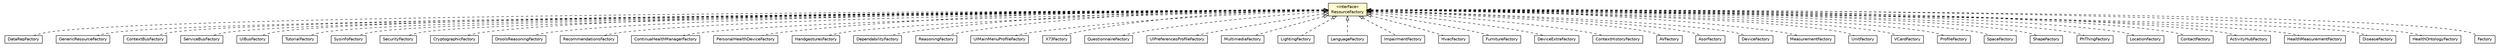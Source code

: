 #!/usr/local/bin/dot
#
# Class diagram 
# Generated by UMLGraph version R5_6-24-gf6e263 (http://www.umlgraph.org/)
#

digraph G {
	edge [fontname="Helvetica",fontsize=10,labelfontname="Helvetica",labelfontsize=10];
	node [fontname="Helvetica",fontsize=10,shape=plaintext];
	nodesep=0.25;
	ranksep=0.5;
	// org.universAAL.middleware.datarep.DataRepFactory
	c7021410 [label=<<table title="org.universAAL.middleware.datarep.DataRepFactory" border="0" cellborder="1" cellspacing="0" cellpadding="2" port="p" href="../datarep/DataRepFactory.html">
		<tr><td><table border="0" cellspacing="0" cellpadding="1">
<tr><td align="center" balign="center"> DataRepFactory </td></tr>
		</table></td></tr>
		</table>>, URL="../datarep/DataRepFactory.html", fontname="Helvetica", fontcolor="black", fontsize=10.0];
	// org.universAAL.middleware.rdf.ResourceFactory
	c7021422 [label=<<table title="org.universAAL.middleware.rdf.ResourceFactory" border="0" cellborder="1" cellspacing="0" cellpadding="2" port="p" bgcolor="lemonChiffon" href="./ResourceFactory.html">
		<tr><td><table border="0" cellspacing="0" cellpadding="1">
<tr><td align="center" balign="center"> &#171;interface&#187; </td></tr>
<tr><td align="center" balign="center"> ResourceFactory </td></tr>
		</table></td></tr>
		</table>>, URL="./ResourceFactory.html", fontname="Helvetica", fontcolor="black", fontsize=10.0];
	// org.universAAL.middleware.owl.generic.GenericResourceFactory
	c7021485 [label=<<table title="org.universAAL.middleware.owl.generic.GenericResourceFactory" border="0" cellborder="1" cellspacing="0" cellpadding="2" port="p" href="../owl/generic/GenericResourceFactory.html">
		<tr><td><table border="0" cellspacing="0" cellpadding="1">
<tr><td align="center" balign="center"> GenericResourceFactory </td></tr>
		</table></td></tr>
		</table>>, URL="../owl/generic/GenericResourceFactory.html", fontname="Helvetica", fontcolor="black", fontsize=10.0];
	// org.universAAL.middleware.context.impl.ContextBusFactory
	c7021772 [label=<<table title="org.universAAL.middleware.context.impl.ContextBusFactory" border="0" cellborder="1" cellspacing="0" cellpadding="2" port="p" href="../context/impl/ContextBusFactory.html">
		<tr><td><table border="0" cellspacing="0" cellpadding="1">
<tr><td align="center" balign="center"> ContextBusFactory </td></tr>
		</table></td></tr>
		</table>>, URL="../context/impl/ContextBusFactory.html", fontname="Helvetica", fontcolor="black", fontsize=10.0];
	// org.universAAL.middleware.service.impl.ServiceBusFactory
	c7021831 [label=<<table title="org.universAAL.middleware.service.impl.ServiceBusFactory" border="0" cellborder="1" cellspacing="0" cellpadding="2" port="p" href="../service/impl/ServiceBusFactory.html">
		<tr><td><table border="0" cellspacing="0" cellpadding="1">
<tr><td align="center" balign="center"> ServiceBusFactory </td></tr>
		</table></td></tr>
		</table>>, URL="../service/impl/ServiceBusFactory.html", fontname="Helvetica", fontcolor="black", fontsize=10.0];
	// org.universAAL.middleware.ui.impl.UIBusFactory
	c7021873 [label=<<table title="org.universAAL.middleware.ui.impl.UIBusFactory" border="0" cellborder="1" cellspacing="0" cellpadding="2" port="p" href="../ui/impl/UIBusFactory.html">
		<tr><td><table border="0" cellspacing="0" cellpadding="1">
<tr><td align="center" balign="center"> UIBusFactory </td></tr>
		</table></td></tr>
		</table>>, URL="../ui/impl/UIBusFactory.html", fontname="Helvetica", fontcolor="black", fontsize=10.0];
	// org.universAAL.ontology.TutorialFactory
	c7021916 [label=<<table title="org.universAAL.ontology.TutorialFactory" border="0" cellborder="1" cellspacing="0" cellpadding="2" port="p" href="../../ontology/TutorialFactory.html">
		<tr><td><table border="0" cellspacing="0" cellpadding="1">
<tr><td align="center" balign="center"> TutorialFactory </td></tr>
		</table></td></tr>
		</table>>, URL="../../ontology/TutorialFactory.html", fontname="Helvetica", fontcolor="black", fontsize=10.0];
	// org.universAAL.ontology.SysinfoFactory
	c7021917 [label=<<table title="org.universAAL.ontology.SysinfoFactory" border="0" cellborder="1" cellspacing="0" cellpadding="2" port="p" href="../../ontology/SysinfoFactory.html">
		<tr><td><table border="0" cellspacing="0" cellpadding="1">
<tr><td align="center" balign="center"> SysinfoFactory </td></tr>
		</table></td></tr>
		</table>>, URL="../../ontology/SysinfoFactory.html", fontname="Helvetica", fontcolor="black", fontsize=10.0];
	// org.universAAL.ontology.SecurityFactory
	c7021920 [label=<<table title="org.universAAL.ontology.SecurityFactory" border="0" cellborder="1" cellspacing="0" cellpadding="2" port="p" href="../../ontology/SecurityFactory.html">
		<tr><td><table border="0" cellspacing="0" cellpadding="1">
<tr><td align="center" balign="center"> SecurityFactory </td></tr>
		</table></td></tr>
		</table>>, URL="../../ontology/SecurityFactory.html", fontname="Helvetica", fontcolor="black", fontsize=10.0];
	// org.universAAL.ontology.CryptographicFactory
	c7021921 [label=<<table title="org.universAAL.ontology.CryptographicFactory" border="0" cellborder="1" cellspacing="0" cellpadding="2" port="p" href="../../ontology/CryptographicFactory.html">
		<tr><td><table border="0" cellspacing="0" cellpadding="1">
<tr><td align="center" balign="center"> CryptographicFactory </td></tr>
		</table></td></tr>
		</table>>, URL="../../ontology/CryptographicFactory.html", fontname="Helvetica", fontcolor="black", fontsize=10.0];
	// org.universAAL.ontology.DroolsReasoningFactory
	c7021924 [label=<<table title="org.universAAL.ontology.DroolsReasoningFactory" border="0" cellborder="1" cellspacing="0" cellpadding="2" port="p" href="../../ontology/DroolsReasoningFactory.html">
		<tr><td><table border="0" cellspacing="0" cellpadding="1">
<tr><td align="center" balign="center"> DroolsReasoningFactory </td></tr>
		</table></td></tr>
		</table>>, URL="../../ontology/DroolsReasoningFactory.html", fontname="Helvetica", fontcolor="black", fontsize=10.0];
	// org.universAAL.ontology.RecommendationsFactory
	c7021926 [label=<<table title="org.universAAL.ontology.RecommendationsFactory" border="0" cellborder="1" cellspacing="0" cellpadding="2" port="p" href="../../ontology/RecommendationsFactory.html">
		<tr><td><table border="0" cellspacing="0" cellpadding="1">
<tr><td align="center" balign="center"> RecommendationsFactory </td></tr>
		</table></td></tr>
		</table>>, URL="../../ontology/RecommendationsFactory.html", fontname="Helvetica", fontcolor="black", fontsize=10.0];
	// org.universAAL.ontology.ContinuaHealthManagerFactory
	c7021927 [label=<<table title="org.universAAL.ontology.ContinuaHealthManagerFactory" border="0" cellborder="1" cellspacing="0" cellpadding="2" port="p" href="../../ontology/ContinuaHealthManagerFactory.html">
		<tr><td><table border="0" cellspacing="0" cellpadding="1">
<tr><td align="center" balign="center"> ContinuaHealthManagerFactory </td></tr>
		</table></td></tr>
		</table>>, URL="../../ontology/ContinuaHealthManagerFactory.html", fontname="Helvetica", fontcolor="black", fontsize=10.0];
	// org.universAAL.ontology.PersonalHealthDeviceFactory
	c7021929 [label=<<table title="org.universAAL.ontology.PersonalHealthDeviceFactory" border="0" cellborder="1" cellspacing="0" cellpadding="2" port="p" href="../../ontology/PersonalHealthDeviceFactory.html">
		<tr><td><table border="0" cellspacing="0" cellpadding="1">
<tr><td align="center" balign="center"> PersonalHealthDeviceFactory </td></tr>
		</table></td></tr>
		</table>>, URL="../../ontology/PersonalHealthDeviceFactory.html", fontname="Helvetica", fontcolor="black", fontsize=10.0];
	// org.universAAL.ontology.HandgesturesFactory
	c7021932 [label=<<table title="org.universAAL.ontology.HandgesturesFactory" border="0" cellborder="1" cellspacing="0" cellpadding="2" port="p" href="../../ontology/HandgesturesFactory.html">
		<tr><td><table border="0" cellspacing="0" cellpadding="1">
<tr><td align="center" balign="center"> HandgesturesFactory </td></tr>
		</table></td></tr>
		</table>>, URL="../../ontology/HandgesturesFactory.html", fontname="Helvetica", fontcolor="black", fontsize=10.0];
	// org.universAAL.ontology.DependabilityFactory
	c7021933 [label=<<table title="org.universAAL.ontology.DependabilityFactory" border="0" cellborder="1" cellspacing="0" cellpadding="2" port="p" href="../../ontology/DependabilityFactory.html">
		<tr><td><table border="0" cellspacing="0" cellpadding="1">
<tr><td align="center" balign="center"> DependabilityFactory </td></tr>
		</table></td></tr>
		</table>>, URL="../../ontology/DependabilityFactory.html", fontname="Helvetica", fontcolor="black", fontsize=10.0];
	// org.universAAL.ontology.ReasoningFactory
	c7021935 [label=<<table title="org.universAAL.ontology.ReasoningFactory" border="0" cellborder="1" cellspacing="0" cellpadding="2" port="p" href="../../ontology/ReasoningFactory.html">
		<tr><td><table border="0" cellspacing="0" cellpadding="1">
<tr><td align="center" balign="center"> ReasoningFactory </td></tr>
		</table></td></tr>
		</table>>, URL="../../ontology/ReasoningFactory.html", fontname="Helvetica", fontcolor="black", fontsize=10.0];
	// org.universAAL.ontology.UIMainMenuProfileFactory
	c7021938 [label=<<table title="org.universAAL.ontology.UIMainMenuProfileFactory" border="0" cellborder="1" cellspacing="0" cellpadding="2" port="p" href="../../ontology/UIMainMenuProfileFactory.html">
		<tr><td><table border="0" cellspacing="0" cellpadding="1">
<tr><td align="center" balign="center"> UIMainMenuProfileFactory </td></tr>
		</table></td></tr>
		</table>>, URL="../../ontology/UIMainMenuProfileFactory.html", fontname="Helvetica", fontcolor="black", fontsize=10.0];
	// org.universAAL.ontology.X73Factory
	c7021940 [label=<<table title="org.universAAL.ontology.X73Factory" border="0" cellborder="1" cellspacing="0" cellpadding="2" port="p" href="../../ontology/X73Factory.html">
		<tr><td><table border="0" cellspacing="0" cellpadding="1">
<tr><td align="center" balign="center"> X73Factory </td></tr>
		</table></td></tr>
		</table>>, URL="../../ontology/X73Factory.html", fontname="Helvetica", fontcolor="black", fontsize=10.0];
	// org.universAAL.ontology.QuestionnaireFactory
	c7021941 [label=<<table title="org.universAAL.ontology.QuestionnaireFactory" border="0" cellborder="1" cellspacing="0" cellpadding="2" port="p" href="../../ontology/QuestionnaireFactory.html">
		<tr><td><table border="0" cellspacing="0" cellpadding="1">
<tr><td align="center" balign="center"> QuestionnaireFactory </td></tr>
		</table></td></tr>
		</table>>, URL="../../ontology/QuestionnaireFactory.html", fontname="Helvetica", fontcolor="black", fontsize=10.0];
	// org.universAAL.ontology.UIPreferencesProfileFactory
	c7021944 [label=<<table title="org.universAAL.ontology.UIPreferencesProfileFactory" border="0" cellborder="1" cellspacing="0" cellpadding="2" port="p" href="../../ontology/UIPreferencesProfileFactory.html">
		<tr><td><table border="0" cellspacing="0" cellpadding="1">
<tr><td align="center" balign="center"> UIPreferencesProfileFactory </td></tr>
		</table></td></tr>
		</table>>, URL="../../ontology/UIPreferencesProfileFactory.html", fontname="Helvetica", fontcolor="black", fontsize=10.0];
	// org.universAAL.ontology.MultimediaFactory
	c7021946 [label=<<table title="org.universAAL.ontology.MultimediaFactory" border="0" cellborder="1" cellspacing="0" cellpadding="2" port="p" href="../../ontology/MultimediaFactory.html">
		<tr><td><table border="0" cellspacing="0" cellpadding="1">
<tr><td align="center" balign="center"> MultimediaFactory </td></tr>
		</table></td></tr>
		</table>>, URL="../../ontology/MultimediaFactory.html", fontname="Helvetica", fontcolor="black", fontsize=10.0];
	// org.universAAL.ontology.LightingFactory
	c7021947 [label=<<table title="org.universAAL.ontology.LightingFactory" border="0" cellborder="1" cellspacing="0" cellpadding="2" port="p" href="../../ontology/LightingFactory.html">
		<tr><td><table border="0" cellspacing="0" cellpadding="1">
<tr><td align="center" balign="center"> LightingFactory </td></tr>
		</table></td></tr>
		</table>>, URL="../../ontology/LightingFactory.html", fontname="Helvetica", fontcolor="black", fontsize=10.0];
	// org.universAAL.ontology.LanguageFactory
	c7021950 [label=<<table title="org.universAAL.ontology.LanguageFactory" border="0" cellborder="1" cellspacing="0" cellpadding="2" port="p" href="../../ontology/LanguageFactory.html">
		<tr><td><table border="0" cellspacing="0" cellpadding="1">
<tr><td align="center" balign="center"> LanguageFactory </td></tr>
		</table></td></tr>
		</table>>, URL="../../ontology/LanguageFactory.html", fontname="Helvetica", fontcolor="black", fontsize=10.0];
	// org.universAAL.ontology.ImpairmentFactory
	c7021952 [label=<<table title="org.universAAL.ontology.ImpairmentFactory" border="0" cellborder="1" cellspacing="0" cellpadding="2" port="p" href="../../ontology/ImpairmentFactory.html">
		<tr><td><table border="0" cellspacing="0" cellpadding="1">
<tr><td align="center" balign="center"> ImpairmentFactory </td></tr>
		</table></td></tr>
		</table>>, URL="../../ontology/ImpairmentFactory.html", fontname="Helvetica", fontcolor="black", fontsize=10.0];
	// org.universAAL.ontology.HvacFactory
	c7021953 [label=<<table title="org.universAAL.ontology.HvacFactory" border="0" cellborder="1" cellspacing="0" cellpadding="2" port="p" href="../../ontology/HvacFactory.html">
		<tr><td><table border="0" cellspacing="0" cellpadding="1">
<tr><td align="center" balign="center"> HvacFactory </td></tr>
		</table></td></tr>
		</table>>, URL="../../ontology/HvacFactory.html", fontname="Helvetica", fontcolor="black", fontsize=10.0];
	// org.universAAL.ontology.FurnitureFactory
	c7021956 [label=<<table title="org.universAAL.ontology.FurnitureFactory" border="0" cellborder="1" cellspacing="0" cellpadding="2" port="p" href="../../ontology/FurnitureFactory.html">
		<tr><td><table border="0" cellspacing="0" cellpadding="1">
<tr><td align="center" balign="center"> FurnitureFactory </td></tr>
		</table></td></tr>
		</table>>, URL="../../ontology/FurnitureFactory.html", fontname="Helvetica", fontcolor="black", fontsize=10.0];
	// org.universAAL.ontology.DeviceExtraFactory
	c7021958 [label=<<table title="org.universAAL.ontology.DeviceExtraFactory" border="0" cellborder="1" cellspacing="0" cellpadding="2" port="p" href="../../ontology/DeviceExtraFactory.html">
		<tr><td><table border="0" cellspacing="0" cellpadding="1">
<tr><td align="center" balign="center"> DeviceExtraFactory </td></tr>
		</table></td></tr>
		</table>>, URL="../../ontology/DeviceExtraFactory.html", fontname="Helvetica", fontcolor="black", fontsize=10.0];
	// org.universAAL.ontology.ContextHistoryFactory
	c7021961 [label=<<table title="org.universAAL.ontology.ContextHistoryFactory" border="0" cellborder="1" cellspacing="0" cellpadding="2" port="p" href="../../ontology/ContextHistoryFactory.html">
		<tr><td><table border="0" cellspacing="0" cellpadding="1">
<tr><td align="center" balign="center"> ContextHistoryFactory </td></tr>
		</table></td></tr>
		</table>>, URL="../../ontology/ContextHistoryFactory.html", fontname="Helvetica", fontcolor="black", fontsize=10.0];
	// org.universAAL.ontology.AVFactory
	c7021962 [label=<<table title="org.universAAL.ontology.AVFactory" border="0" cellborder="1" cellspacing="0" cellpadding="2" port="p" href="../../ontology/AVFactory.html">
		<tr><td><table border="0" cellspacing="0" cellpadding="1">
<tr><td align="center" balign="center"> AVFactory </td></tr>
		</table></td></tr>
		</table>>, URL="../../ontology/AVFactory.html", fontname="Helvetica", fontcolor="black", fontsize=10.0];
	// org.universAAL.ontology.AsorFactory
	c7021965 [label=<<table title="org.universAAL.ontology.AsorFactory" border="0" cellborder="1" cellspacing="0" cellpadding="2" port="p" href="../../ontology/AsorFactory.html">
		<tr><td><table border="0" cellspacing="0" cellpadding="1">
<tr><td align="center" balign="center"> AsorFactory </td></tr>
		</table></td></tr>
		</table>>, URL="../../ontology/AsorFactory.html", fontname="Helvetica", fontcolor="black", fontsize=10.0];
	// org.universAAL.ontology.DeviceFactory
	c7021967 [label=<<table title="org.universAAL.ontology.DeviceFactory" border="0" cellborder="1" cellspacing="0" cellpadding="2" port="p" href="../../ontology/DeviceFactory.html">
		<tr><td><table border="0" cellspacing="0" cellpadding="1">
<tr><td align="center" balign="center"> DeviceFactory </td></tr>
		</table></td></tr>
		</table>>, URL="../../ontology/DeviceFactory.html", fontname="Helvetica", fontcolor="black", fontsize=10.0];
	// org.universAAL.ontology.MeasurementFactory
	c7021970 [label=<<table title="org.universAAL.ontology.MeasurementFactory" border="0" cellborder="1" cellspacing="0" cellpadding="2" port="p" href="../../ontology/MeasurementFactory.html">
		<tr><td><table border="0" cellspacing="0" cellpadding="1">
<tr><td align="center" balign="center"> MeasurementFactory </td></tr>
		</table></td></tr>
		</table>>, URL="../../ontology/MeasurementFactory.html", fontname="Helvetica", fontcolor="black", fontsize=10.0];
	// org.universAAL.ontology.UnitFactory
	c7021971 [label=<<table title="org.universAAL.ontology.UnitFactory" border="0" cellborder="1" cellspacing="0" cellpadding="2" port="p" href="../../ontology/UnitFactory.html">
		<tr><td><table border="0" cellspacing="0" cellpadding="1">
<tr><td align="center" balign="center"> UnitFactory </td></tr>
		</table></td></tr>
		</table>>, URL="../../ontology/UnitFactory.html", fontname="Helvetica", fontcolor="black", fontsize=10.0];
	// org.universAAL.ontology.VCardFactory
	c7021973 [label=<<table title="org.universAAL.ontology.VCardFactory" border="0" cellborder="1" cellspacing="0" cellpadding="2" port="p" href="../../ontology/VCardFactory.html">
		<tr><td><table border="0" cellspacing="0" cellpadding="1">
<tr><td align="center" balign="center"> VCardFactory </td></tr>
		</table></td></tr>
		</table>>, URL="../../ontology/VCardFactory.html", fontname="Helvetica", fontcolor="black", fontsize=10.0];
	// org.universAAL.ontology.ProfileFactory
	c7021975 [label=<<table title="org.universAAL.ontology.ProfileFactory" border="0" cellborder="1" cellspacing="0" cellpadding="2" port="p" href="../../ontology/ProfileFactory.html">
		<tr><td><table border="0" cellspacing="0" cellpadding="1">
<tr><td align="center" balign="center"> ProfileFactory </td></tr>
		</table></td></tr>
		</table>>, URL="../../ontology/ProfileFactory.html", fontname="Helvetica", fontcolor="black", fontsize=10.0];
	// org.universAAL.ontology.SpaceFactory
	c7021976 [label=<<table title="org.universAAL.ontology.SpaceFactory" border="0" cellborder="1" cellspacing="0" cellpadding="2" port="p" href="../../ontology/SpaceFactory.html">
		<tr><td><table border="0" cellspacing="0" cellpadding="1">
<tr><td align="center" balign="center"> SpaceFactory </td></tr>
		</table></td></tr>
		</table>>, URL="../../ontology/SpaceFactory.html", fontname="Helvetica", fontcolor="black", fontsize=10.0];
	// org.universAAL.ontology.ShapeFactory
	c7021977 [label=<<table title="org.universAAL.ontology.ShapeFactory" border="0" cellborder="1" cellspacing="0" cellpadding="2" port="p" href="../../ontology/ShapeFactory.html">
		<tr><td><table border="0" cellspacing="0" cellpadding="1">
<tr><td align="center" balign="center"> ShapeFactory </td></tr>
		</table></td></tr>
		</table>>, URL="../../ontology/ShapeFactory.html", fontname="Helvetica", fontcolor="black", fontsize=10.0];
	// org.universAAL.ontology.PhThingFactory
	c7021978 [label=<<table title="org.universAAL.ontology.PhThingFactory" border="0" cellborder="1" cellspacing="0" cellpadding="2" port="p" href="../../ontology/PhThingFactory.html">
		<tr><td><table border="0" cellspacing="0" cellpadding="1">
<tr><td align="center" balign="center"> PhThingFactory </td></tr>
		</table></td></tr>
		</table>>, URL="../../ontology/PhThingFactory.html", fontname="Helvetica", fontcolor="black", fontsize=10.0];
	// org.universAAL.ontology.LocationFactory
	c7021979 [label=<<table title="org.universAAL.ontology.LocationFactory" border="0" cellborder="1" cellspacing="0" cellpadding="2" port="p" href="../../ontology/LocationFactory.html">
		<tr><td><table border="0" cellspacing="0" cellpadding="1">
<tr><td align="center" balign="center"> LocationFactory </td></tr>
		</table></td></tr>
		</table>>, URL="../../ontology/LocationFactory.html", fontname="Helvetica", fontcolor="black", fontsize=10.0];
	// org.universAAL.ontology.profile.ContactFactory
	c7022006 [label=<<table title="org.universAAL.ontology.profile.ContactFactory" border="0" cellborder="1" cellspacing="0" cellpadding="2" port="p" href="../../ontology/profile/ContactFactory.html">
		<tr><td><table border="0" cellspacing="0" cellpadding="1">
<tr><td align="center" balign="center"> ContactFactory </td></tr>
		</table></td></tr>
		</table>>, URL="../../ontology/profile/ContactFactory.html", fontname="Helvetica", fontcolor="black", fontsize=10.0];
	// org.universAAL.ontology.activityhub.factory.ActivityHubFactory
	c7022214 [label=<<table title="org.universAAL.ontology.activityhub.factory.ActivityHubFactory" border="0" cellborder="1" cellspacing="0" cellpadding="2" port="p" href="../../ontology/activityhub/factory/ActivityHubFactory.html">
		<tr><td><table border="0" cellspacing="0" cellpadding="1">
<tr><td align="center" balign="center"> ActivityHubFactory </td></tr>
		</table></td></tr>
		</table>>, URL="../../ontology/activityhub/factory/ActivityHubFactory.html", fontname="Helvetica", fontcolor="black", fontsize=10.0];
	// org.universAAL.ontology.healthmeasurement.HealthMeasurementFactory
	c7022386 [label=<<table title="org.universAAL.ontology.healthmeasurement.HealthMeasurementFactory" border="0" cellborder="1" cellspacing="0" cellpadding="2" port="p" href="../../ontology/healthmeasurement/HealthMeasurementFactory.html">
		<tr><td><table border="0" cellspacing="0" cellpadding="1">
<tr><td align="center" balign="center"> HealthMeasurementFactory </td></tr>
		</table></td></tr>
		</table>>, URL="../../ontology/healthmeasurement/HealthMeasurementFactory.html", fontname="Helvetica", fontcolor="black", fontsize=10.0];
	// org.universAAL.ontology.disease.DiseaseFactory
	c7022403 [label=<<table title="org.universAAL.ontology.disease.DiseaseFactory" border="0" cellborder="1" cellspacing="0" cellpadding="2" port="p" href="../../ontology/disease/DiseaseFactory.html">
		<tr><td><table border="0" cellspacing="0" cellpadding="1">
<tr><td align="center" balign="center"> DiseaseFactory </td></tr>
		</table></td></tr>
		</table>>, URL="../../ontology/disease/DiseaseFactory.html", fontname="Helvetica", fontcolor="black", fontsize=10.0];
	// org.universAAL.ontology.health.HealthOntologyFactory
	c7022427 [label=<<table title="org.universAAL.ontology.health.HealthOntologyFactory" border="0" cellborder="1" cellspacing="0" cellpadding="2" port="p" href="../../ontology/health/HealthOntologyFactory.html">
		<tr><td><table border="0" cellspacing="0" cellpadding="1">
<tr><td align="center" balign="center"> HealthOntologyFactory </td></tr>
		</table></td></tr>
		</table>>, URL="../../ontology/health/HealthOntologyFactory.html", fontname="Helvetica", fontcolor="black", fontsize=10.0];
	// org.universAAL.middleware.managers.configuration.core.owl.AALConfigurationOntology.Factory
	c7022570 [label=<<table title="org.universAAL.middleware.managers.configuration.core.owl.AALConfigurationOntology.Factory" border="0" cellborder="1" cellspacing="0" cellpadding="2" port="p" href="../managers/configuration/core/owl/AALConfigurationOntology.Factory.html">
		<tr><td><table border="0" cellspacing="0" cellpadding="1">
<tr><td align="center" balign="center"> Factory </td></tr>
		</table></td></tr>
		</table>>, URL="../managers/configuration/core/owl/AALConfigurationOntology.Factory.html", fontname="Helvetica", fontcolor="black", fontsize=10.0];
	//org.universAAL.middleware.datarep.DataRepFactory implements org.universAAL.middleware.rdf.ResourceFactory
	c7021422:p -> c7021410:p [dir=back,arrowtail=empty,style=dashed];
	//org.universAAL.middleware.owl.generic.GenericResourceFactory implements org.universAAL.middleware.rdf.ResourceFactory
	c7021422:p -> c7021485:p [dir=back,arrowtail=empty,style=dashed];
	//org.universAAL.middleware.context.impl.ContextBusFactory implements org.universAAL.middleware.rdf.ResourceFactory
	c7021422:p -> c7021772:p [dir=back,arrowtail=empty,style=dashed];
	//org.universAAL.middleware.service.impl.ServiceBusFactory implements org.universAAL.middleware.rdf.ResourceFactory
	c7021422:p -> c7021831:p [dir=back,arrowtail=empty,style=dashed];
	//org.universAAL.middleware.ui.impl.UIBusFactory implements org.universAAL.middleware.rdf.ResourceFactory
	c7021422:p -> c7021873:p [dir=back,arrowtail=empty,style=dashed];
	//org.universAAL.ontology.TutorialFactory implements org.universAAL.middleware.rdf.ResourceFactory
	c7021422:p -> c7021916:p [dir=back,arrowtail=empty,style=dashed];
	//org.universAAL.ontology.SysinfoFactory implements org.universAAL.middleware.rdf.ResourceFactory
	c7021422:p -> c7021917:p [dir=back,arrowtail=empty,style=dashed];
	//org.universAAL.ontology.SecurityFactory implements org.universAAL.middleware.rdf.ResourceFactory
	c7021422:p -> c7021920:p [dir=back,arrowtail=empty,style=dashed];
	//org.universAAL.ontology.CryptographicFactory implements org.universAAL.middleware.rdf.ResourceFactory
	c7021422:p -> c7021921:p [dir=back,arrowtail=empty,style=dashed];
	//org.universAAL.ontology.DroolsReasoningFactory implements org.universAAL.middleware.rdf.ResourceFactory
	c7021422:p -> c7021924:p [dir=back,arrowtail=empty,style=dashed];
	//org.universAAL.ontology.RecommendationsFactory implements org.universAAL.middleware.rdf.ResourceFactory
	c7021422:p -> c7021926:p [dir=back,arrowtail=empty,style=dashed];
	//org.universAAL.ontology.ContinuaHealthManagerFactory implements org.universAAL.middleware.rdf.ResourceFactory
	c7021422:p -> c7021927:p [dir=back,arrowtail=empty,style=dashed];
	//org.universAAL.ontology.PersonalHealthDeviceFactory implements org.universAAL.middleware.rdf.ResourceFactory
	c7021422:p -> c7021929:p [dir=back,arrowtail=empty,style=dashed];
	//org.universAAL.ontology.HandgesturesFactory implements org.universAAL.middleware.rdf.ResourceFactory
	c7021422:p -> c7021932:p [dir=back,arrowtail=empty,style=dashed];
	//org.universAAL.ontology.DependabilityFactory implements org.universAAL.middleware.rdf.ResourceFactory
	c7021422:p -> c7021933:p [dir=back,arrowtail=empty,style=dashed];
	//org.universAAL.ontology.ReasoningFactory implements org.universAAL.middleware.rdf.ResourceFactory
	c7021422:p -> c7021935:p [dir=back,arrowtail=empty,style=dashed];
	//org.universAAL.ontology.UIMainMenuProfileFactory implements org.universAAL.middleware.rdf.ResourceFactory
	c7021422:p -> c7021938:p [dir=back,arrowtail=empty,style=dashed];
	//org.universAAL.ontology.X73Factory implements org.universAAL.middleware.rdf.ResourceFactory
	c7021422:p -> c7021940:p [dir=back,arrowtail=empty,style=dashed];
	//org.universAAL.ontology.QuestionnaireFactory implements org.universAAL.middleware.rdf.ResourceFactory
	c7021422:p -> c7021941:p [dir=back,arrowtail=empty,style=dashed];
	//org.universAAL.ontology.UIPreferencesProfileFactory implements org.universAAL.middleware.rdf.ResourceFactory
	c7021422:p -> c7021944:p [dir=back,arrowtail=empty,style=dashed];
	//org.universAAL.ontology.MultimediaFactory implements org.universAAL.middleware.rdf.ResourceFactory
	c7021422:p -> c7021946:p [dir=back,arrowtail=empty,style=dashed];
	//org.universAAL.ontology.LightingFactory implements org.universAAL.middleware.rdf.ResourceFactory
	c7021422:p -> c7021947:p [dir=back,arrowtail=empty,style=dashed];
	//org.universAAL.ontology.LanguageFactory implements org.universAAL.middleware.rdf.ResourceFactory
	c7021422:p -> c7021950:p [dir=back,arrowtail=empty,style=dashed];
	//org.universAAL.ontology.ImpairmentFactory implements org.universAAL.middleware.rdf.ResourceFactory
	c7021422:p -> c7021952:p [dir=back,arrowtail=empty,style=dashed];
	//org.universAAL.ontology.HvacFactory implements org.universAAL.middleware.rdf.ResourceFactory
	c7021422:p -> c7021953:p [dir=back,arrowtail=empty,style=dashed];
	//org.universAAL.ontology.FurnitureFactory implements org.universAAL.middleware.rdf.ResourceFactory
	c7021422:p -> c7021956:p [dir=back,arrowtail=empty,style=dashed];
	//org.universAAL.ontology.DeviceExtraFactory implements org.universAAL.middleware.rdf.ResourceFactory
	c7021422:p -> c7021958:p [dir=back,arrowtail=empty,style=dashed];
	//org.universAAL.ontology.ContextHistoryFactory implements org.universAAL.middleware.rdf.ResourceFactory
	c7021422:p -> c7021961:p [dir=back,arrowtail=empty,style=dashed];
	//org.universAAL.ontology.AVFactory implements org.universAAL.middleware.rdf.ResourceFactory
	c7021422:p -> c7021962:p [dir=back,arrowtail=empty,style=dashed];
	//org.universAAL.ontology.AsorFactory implements org.universAAL.middleware.rdf.ResourceFactory
	c7021422:p -> c7021965:p [dir=back,arrowtail=empty,style=dashed];
	//org.universAAL.ontology.DeviceFactory implements org.universAAL.middleware.rdf.ResourceFactory
	c7021422:p -> c7021967:p [dir=back,arrowtail=empty,style=dashed];
	//org.universAAL.ontology.MeasurementFactory implements org.universAAL.middleware.rdf.ResourceFactory
	c7021422:p -> c7021970:p [dir=back,arrowtail=empty,style=dashed];
	//org.universAAL.ontology.UnitFactory implements org.universAAL.middleware.rdf.ResourceFactory
	c7021422:p -> c7021971:p [dir=back,arrowtail=empty,style=dashed];
	//org.universAAL.ontology.VCardFactory implements org.universAAL.middleware.rdf.ResourceFactory
	c7021422:p -> c7021973:p [dir=back,arrowtail=empty,style=dashed];
	//org.universAAL.ontology.ProfileFactory implements org.universAAL.middleware.rdf.ResourceFactory
	c7021422:p -> c7021975:p [dir=back,arrowtail=empty,style=dashed];
	//org.universAAL.ontology.SpaceFactory implements org.universAAL.middleware.rdf.ResourceFactory
	c7021422:p -> c7021976:p [dir=back,arrowtail=empty,style=dashed];
	//org.universAAL.ontology.ShapeFactory implements org.universAAL.middleware.rdf.ResourceFactory
	c7021422:p -> c7021977:p [dir=back,arrowtail=empty,style=dashed];
	//org.universAAL.ontology.PhThingFactory implements org.universAAL.middleware.rdf.ResourceFactory
	c7021422:p -> c7021978:p [dir=back,arrowtail=empty,style=dashed];
	//org.universAAL.ontology.LocationFactory implements org.universAAL.middleware.rdf.ResourceFactory
	c7021422:p -> c7021979:p [dir=back,arrowtail=empty,style=dashed];
	//org.universAAL.ontology.profile.ContactFactory implements org.universAAL.middleware.rdf.ResourceFactory
	c7021422:p -> c7022006:p [dir=back,arrowtail=empty,style=dashed];
	//org.universAAL.ontology.activityhub.factory.ActivityHubFactory implements org.universAAL.middleware.rdf.ResourceFactory
	c7021422:p -> c7022214:p [dir=back,arrowtail=empty,style=dashed];
	//org.universAAL.ontology.healthmeasurement.HealthMeasurementFactory implements org.universAAL.middleware.rdf.ResourceFactory
	c7021422:p -> c7022386:p [dir=back,arrowtail=empty,style=dashed];
	//org.universAAL.ontology.disease.DiseaseFactory implements org.universAAL.middleware.rdf.ResourceFactory
	c7021422:p -> c7022403:p [dir=back,arrowtail=empty,style=dashed];
	//org.universAAL.ontology.health.HealthOntologyFactory implements org.universAAL.middleware.rdf.ResourceFactory
	c7021422:p -> c7022427:p [dir=back,arrowtail=empty,style=dashed];
	//org.universAAL.middleware.managers.configuration.core.owl.AALConfigurationOntology.Factory implements org.universAAL.middleware.rdf.ResourceFactory
	c7021422:p -> c7022570:p [dir=back,arrowtail=empty,style=dashed];
}

